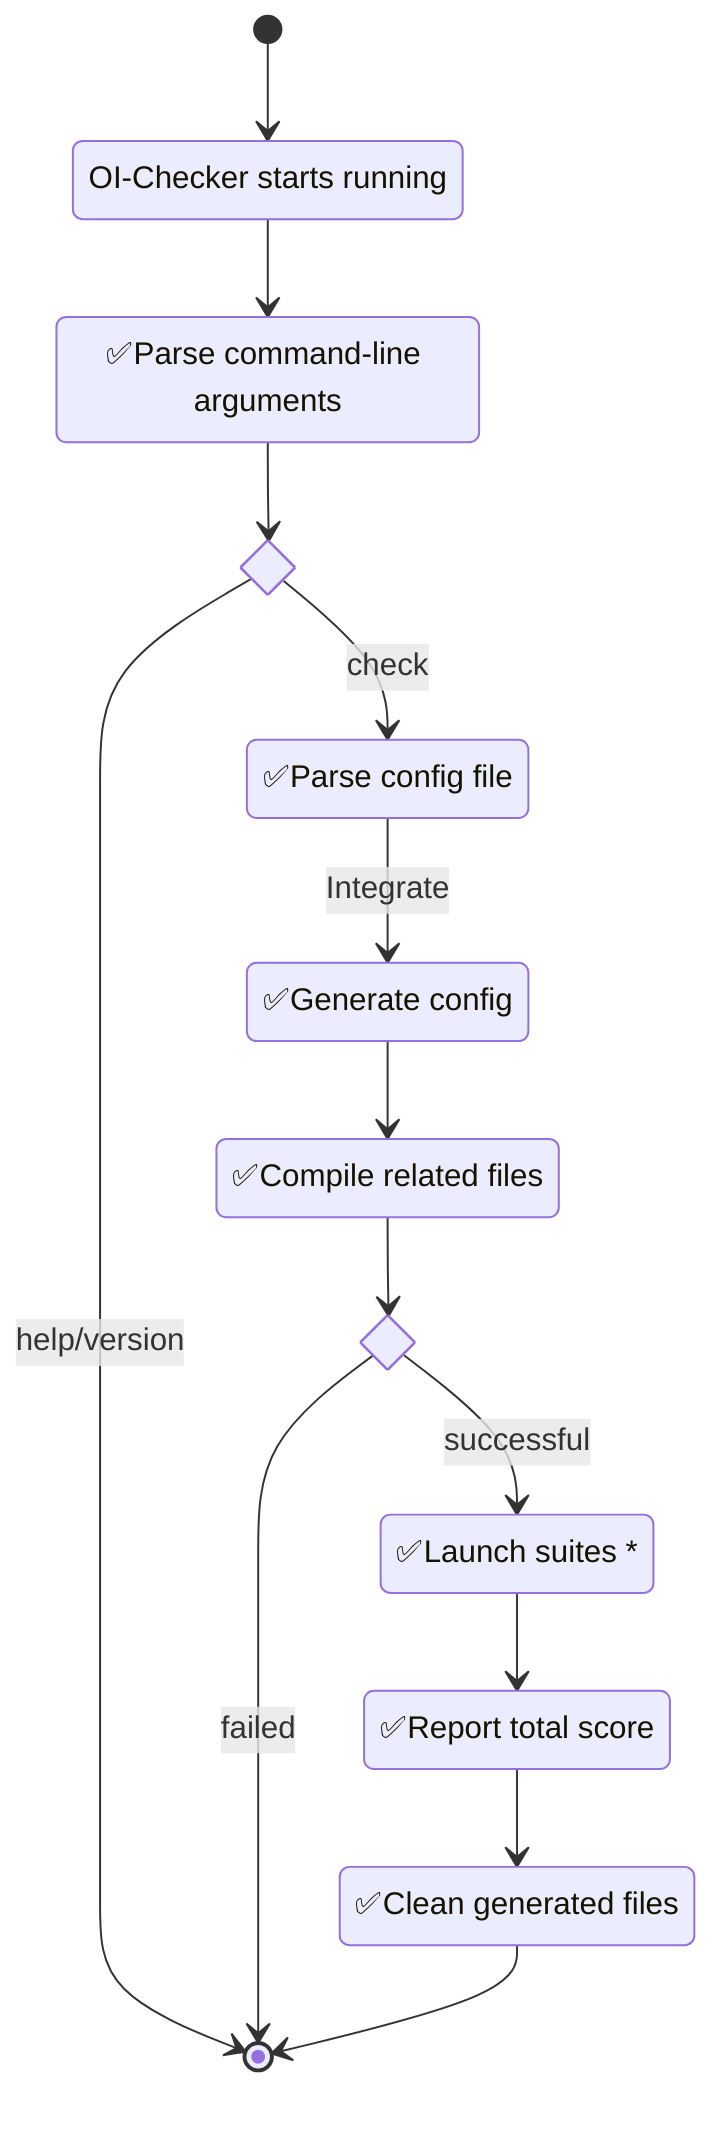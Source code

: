 stateDiagram-v2
    StartRunning : OI-Checker starts running
    ParseCLA : ✅Parse command-line arguments
    state c_parse_cla <<choice>>
    ParseCF : ✅Parse config file
    GenerateCfg : ✅Generate config
    CompileRF : ✅Compile related files
    state c_compile_rf <<choice>>
    LaunchSuites : ✅Launch suites *
    ReportTS : ✅Report total score
    CleanGF : ✅Clean generated files

    [*] --> StartRunning
    StartRunning --> ParseCLA
    ParseCLA --> c_parse_cla
    c_parse_cla --> ParseCF : check
    c_parse_cla --> [*] : help/version
    ParseCF --> GenerateCfg : Integrate
    GenerateCfg --> CompileRF
    CompileRF --> c_compile_rf
    c_compile_rf --> LaunchSuites : successful
    c_compile_rf --> [*] : failed
    LaunchSuites --> ReportTS
    ReportTS --> CleanGF
    CleanGF --> [*]